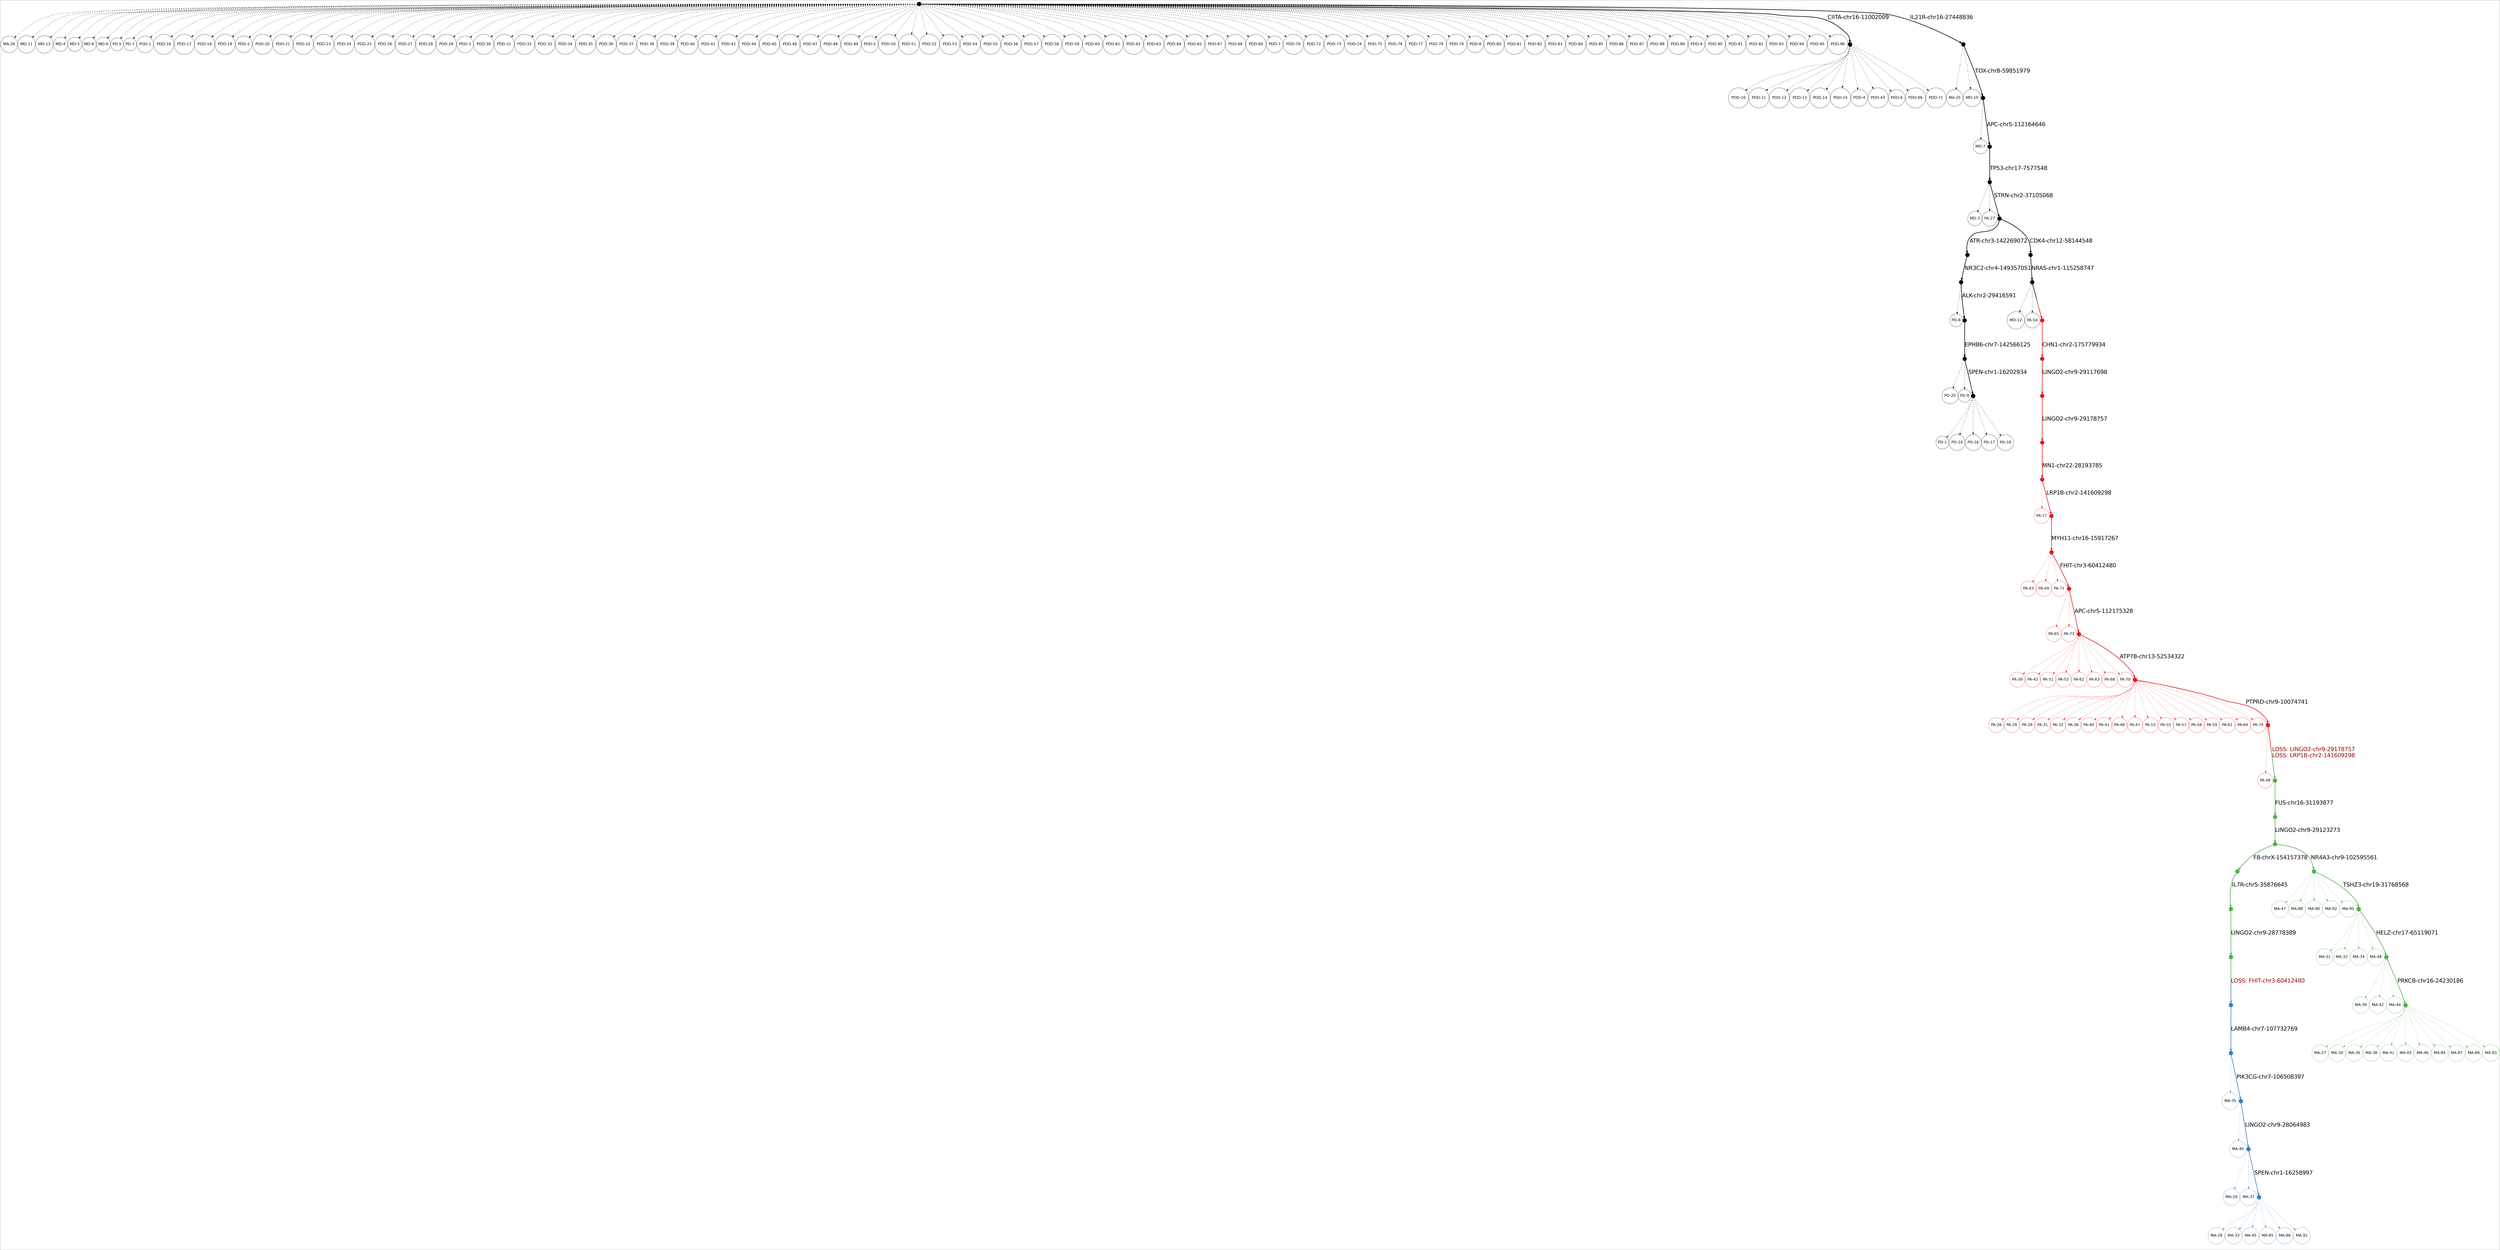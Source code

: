 digraph g{
ratio=0.5
nodesep=0
graph [fontname = "helvetica", colorscheme=set19];
node [fontname = "helvetica", colorscheme=set19];
edge [fontname = "helvetica", colorscheme=set19];
"CELL:MA-25" [label = "MA-25", shape=circle, height = 0.3, width = 0.3, margin=0, color = 0, fontsize = 20]; 
"CELL:MA-26" [label = "MA-26", shape=circle, height = 0.3, width = 0.3, margin=0, color = 0, fontsize = 20]; 
"CELL:MD-10" [label = "MD-10", shape=circle, height = 0.3, width = 0.3, margin=0, color = 0, fontsize = 20]; 
"CELL:MD-11" [label = "MD-11", shape=circle, height = 0.3, width = 0.3, margin=0, color = 0, fontsize = 20]; 
"CELL:MD-12" [label = "MD-12", shape=circle, height = 0.3, width = 0.3, margin=0, color = 0, fontsize = 20]; 
"CELL:MD-13" [label = "MD-13", shape=circle, height = 0.3, width = 0.3, margin=0, color = 0, fontsize = 20]; 
"CELL:MD-3" [label = "MD-3", shape=circle, height = 0.3, width = 0.3, margin=0, color = 0, fontsize = 20]; 
"CELL:MD-4" [label = "MD-4", shape=circle, height = 0.3, width = 0.3, margin=0, color = 0, fontsize = 20]; 
"CELL:MD-5" [label = "MD-5", shape=circle, height = 0.3, width = 0.3, margin=0, color = 0, fontsize = 20]; 
"CELL:MD-7" [label = "MD-7", shape=circle, height = 0.3, width = 0.3, margin=0, color = 0, fontsize = 20]; 
"CELL:MD-8" [label = "MD-8", shape=circle, height = 0.3, width = 0.3, margin=0, color = 0, fontsize = 20]; 
"CELL:MD-9" [label = "MD-9", shape=circle, height = 0.3, width = 0.3, margin=0, color = 0, fontsize = 20]; 
"CELL:PA-27" [label = "PA-27", shape=circle, height = 0.3, width = 0.3, margin=0, color = 0, fontsize = 20]; 
"CELL:PA-54" [label = "PA-54", shape=circle, height = 0.3, width = 0.3, margin=0, color = 0, fontsize = 20]; 
"CELL:PD-1" [label = "PD-1", shape=circle, height = 0.3, width = 0.3, margin=0, color = 0, fontsize = 20]; 
"CELL:PD-14" [label = "PD-14", shape=circle, height = 0.3, width = 0.3, margin=0, color = 0, fontsize = 20]; 
"CELL:PD-16" [label = "PD-16", shape=circle, height = 0.3, width = 0.3, margin=0, color = 0, fontsize = 20]; 
"CELL:PD-17" [label = "PD-17", shape=circle, height = 0.3, width = 0.3, margin=0, color = 0, fontsize = 20]; 
"CELL:PD-18" [label = "PD-18", shape=circle, height = 0.3, width = 0.3, margin=0, color = 0, fontsize = 20]; 
"CELL:PD-20" [label = "PD-20", shape=circle, height = 0.3, width = 0.3, margin=0, color = 0, fontsize = 20]; 
"CELL:PD-5" [label = "PD-5", shape=circle, height = 0.3, width = 0.3, margin=0, color = 0, fontsize = 20]; 
"CELL:PD-7" [label = "PD-7", shape=circle, height = 0.3, width = 0.3, margin=0, color = 0, fontsize = 20]; 
"CELL:PD-8" [label = "PD-8", shape=circle, height = 0.3, width = 0.3, margin=0, color = 0, fontsize = 20]; 
"CELL:PD-9" [label = "PD-9", shape=circle, height = 0.3, width = 0.3, margin=0, color = 0, fontsize = 20]; 
"CELL:PDD-1" [label = "PDD-1", shape=circle, height = 0.3, width = 0.3, margin=0, color = 0, fontsize = 20]; 
"CELL:PDD-10" [label = "PDD-10", shape=circle, height = 0.3, width = 0.3, margin=0, color = 0, fontsize = 20]; 
"CELL:PDD-11" [label = "PDD-11", shape=circle, height = 0.3, width = 0.3, margin=0, color = 0, fontsize = 20]; 
"CELL:PDD-12" [label = "PDD-12", shape=circle, height = 0.3, width = 0.3, margin=0, color = 0, fontsize = 20]; 
"CELL:PDD-13" [label = "PDD-13", shape=circle, height = 0.3, width = 0.3, margin=0, color = 0, fontsize = 20]; 
"CELL:PDD-14" [label = "PDD-14", shape=circle, height = 0.3, width = 0.3, margin=0, color = 0, fontsize = 20]; 
"CELL:PDD-15" [label = "PDD-15", shape=circle, height = 0.3, width = 0.3, margin=0, color = 0, fontsize = 20]; 
"CELL:PDD-16" [label = "PDD-16", shape=circle, height = 0.3, width = 0.3, margin=0, color = 0, fontsize = 20]; 
"CELL:PDD-17" [label = "PDD-17", shape=circle, height = 0.3, width = 0.3, margin=0, color = 0, fontsize = 20]; 
"CELL:PDD-18" [label = "PDD-18", shape=circle, height = 0.3, width = 0.3, margin=0, color = 0, fontsize = 20]; 
"CELL:PDD-19" [label = "PDD-19", shape=circle, height = 0.3, width = 0.3, margin=0, color = 0, fontsize = 20]; 
"CELL:PDD-2" [label = "PDD-2", shape=circle, height = 0.3, width = 0.3, margin=0, color = 0, fontsize = 20]; 
"CELL:PDD-20" [label = "PDD-20", shape=circle, height = 0.3, width = 0.3, margin=0, color = 0, fontsize = 20]; 
"CELL:PDD-21" [label = "PDD-21", shape=circle, height = 0.3, width = 0.3, margin=0, color = 0, fontsize = 20]; 
"CELL:PDD-22" [label = "PDD-22", shape=circle, height = 0.3, width = 0.3, margin=0, color = 0, fontsize = 20]; 
"CELL:PDD-23" [label = "PDD-23", shape=circle, height = 0.3, width = 0.3, margin=0, color = 0, fontsize = 20]; 
"CELL:PDD-24" [label = "PDD-24", shape=circle, height = 0.3, width = 0.3, margin=0, color = 0, fontsize = 20]; 
"CELL:PDD-25" [label = "PDD-25", shape=circle, height = 0.3, width = 0.3, margin=0, color = 0, fontsize = 20]; 
"CELL:PDD-26" [label = "PDD-26", shape=circle, height = 0.3, width = 0.3, margin=0, color = 0, fontsize = 20]; 
"CELL:PDD-27" [label = "PDD-27", shape=circle, height = 0.3, width = 0.3, margin=0, color = 0, fontsize = 20]; 
"CELL:PDD-28" [label = "PDD-28", shape=circle, height = 0.3, width = 0.3, margin=0, color = 0, fontsize = 20]; 
"CELL:PDD-29" [label = "PDD-29", shape=circle, height = 0.3, width = 0.3, margin=0, color = 0, fontsize = 20]; 
"CELL:PDD-3" [label = "PDD-3", shape=circle, height = 0.3, width = 0.3, margin=0, color = 0, fontsize = 20]; 
"CELL:PDD-30" [label = "PDD-30", shape=circle, height = 0.3, width = 0.3, margin=0, color = 0, fontsize = 20]; 
"CELL:PDD-31" [label = "PDD-31", shape=circle, height = 0.3, width = 0.3, margin=0, color = 0, fontsize = 20]; 
"CELL:PDD-32" [label = "PDD-32", shape=circle, height = 0.3, width = 0.3, margin=0, color = 0, fontsize = 20]; 
"CELL:PDD-33" [label = "PDD-33", shape=circle, height = 0.3, width = 0.3, margin=0, color = 0, fontsize = 20]; 
"CELL:PDD-34" [label = "PDD-34", shape=circle, height = 0.3, width = 0.3, margin=0, color = 0, fontsize = 20]; 
"CELL:PDD-35" [label = "PDD-35", shape=circle, height = 0.3, width = 0.3, margin=0, color = 0, fontsize = 20]; 
"CELL:PDD-36" [label = "PDD-36", shape=circle, height = 0.3, width = 0.3, margin=0, color = 0, fontsize = 20]; 
"CELL:PDD-37" [label = "PDD-37", shape=circle, height = 0.3, width = 0.3, margin=0, color = 0, fontsize = 20]; 
"CELL:PDD-38" [label = "PDD-38", shape=circle, height = 0.3, width = 0.3, margin=0, color = 0, fontsize = 20]; 
"CELL:PDD-39" [label = "PDD-39", shape=circle, height = 0.3, width = 0.3, margin=0, color = 0, fontsize = 20]; 
"CELL:PDD-4" [label = "PDD-4", shape=circle, height = 0.3, width = 0.3, margin=0, color = 0, fontsize = 20]; 
"CELL:PDD-40" [label = "PDD-40", shape=circle, height = 0.3, width = 0.3, margin=0, color = 0, fontsize = 20]; 
"CELL:PDD-41" [label = "PDD-41", shape=circle, height = 0.3, width = 0.3, margin=0, color = 0, fontsize = 20]; 
"CELL:PDD-42" [label = "PDD-42", shape=circle, height = 0.3, width = 0.3, margin=0, color = 0, fontsize = 20]; 
"CELL:PDD-43" [label = "PDD-43", shape=circle, height = 0.3, width = 0.3, margin=0, color = 0, fontsize = 20]; 
"CELL:PDD-44" [label = "PDD-44", shape=circle, height = 0.3, width = 0.3, margin=0, color = 0, fontsize = 20]; 
"CELL:PDD-45" [label = "PDD-45", shape=circle, height = 0.3, width = 0.3, margin=0, color = 0, fontsize = 20]; 
"CELL:PDD-46" [label = "PDD-46", shape=circle, height = 0.3, width = 0.3, margin=0, color = 0, fontsize = 20]; 
"CELL:PDD-47" [label = "PDD-47", shape=circle, height = 0.3, width = 0.3, margin=0, color = 0, fontsize = 20]; 
"CELL:PDD-48" [label = "PDD-48", shape=circle, height = 0.3, width = 0.3, margin=0, color = 0, fontsize = 20]; 
"CELL:PDD-49" [label = "PDD-49", shape=circle, height = 0.3, width = 0.3, margin=0, color = 0, fontsize = 20]; 
"CELL:PDD-5" [label = "PDD-5", shape=circle, height = 0.3, width = 0.3, margin=0, color = 0, fontsize = 20]; 
"CELL:PDD-50" [label = "PDD-50", shape=circle, height = 0.3, width = 0.3, margin=0, color = 0, fontsize = 20]; 
"CELL:PDD-51" [label = "PDD-51", shape=circle, height = 0.3, width = 0.3, margin=0, color = 0, fontsize = 20]; 
"CELL:PDD-52" [label = "PDD-52", shape=circle, height = 0.3, width = 0.3, margin=0, color = 0, fontsize = 20]; 
"CELL:PDD-53" [label = "PDD-53", shape=circle, height = 0.3, width = 0.3, margin=0, color = 0, fontsize = 20]; 
"CELL:PDD-54" [label = "PDD-54", shape=circle, height = 0.3, width = 0.3, margin=0, color = 0, fontsize = 20]; 
"CELL:PDD-55" [label = "PDD-55", shape=circle, height = 0.3, width = 0.3, margin=0, color = 0, fontsize = 20]; 
"CELL:PDD-56" [label = "PDD-56", shape=circle, height = 0.3, width = 0.3, margin=0, color = 0, fontsize = 20]; 
"CELL:PDD-57" [label = "PDD-57", shape=circle, height = 0.3, width = 0.3, margin=0, color = 0, fontsize = 20]; 
"CELL:PDD-58" [label = "PDD-58", shape=circle, height = 0.3, width = 0.3, margin=0, color = 0, fontsize = 20]; 
"CELL:PDD-59" [label = "PDD-59", shape=circle, height = 0.3, width = 0.3, margin=0, color = 0, fontsize = 20]; 
"CELL:PDD-6" [label = "PDD-6", shape=circle, height = 0.3, width = 0.3, margin=0, color = 0, fontsize = 20]; 
"CELL:PDD-60" [label = "PDD-60", shape=circle, height = 0.3, width = 0.3, margin=0, color = 0, fontsize = 20]; 
"CELL:PDD-61" [label = "PDD-61", shape=circle, height = 0.3, width = 0.3, margin=0, color = 0, fontsize = 20]; 
"CELL:PDD-62" [label = "PDD-62", shape=circle, height = 0.3, width = 0.3, margin=0, color = 0, fontsize = 20]; 
"CELL:PDD-63" [label = "PDD-63", shape=circle, height = 0.3, width = 0.3, margin=0, color = 0, fontsize = 20]; 
"CELL:PDD-64" [label = "PDD-64", shape=circle, height = 0.3, width = 0.3, margin=0, color = 0, fontsize = 20]; 
"CELL:PDD-65" [label = "PDD-65", shape=circle, height = 0.3, width = 0.3, margin=0, color = 0, fontsize = 20]; 
"CELL:PDD-66" [label = "PDD-66", shape=circle, height = 0.3, width = 0.3, margin=0, color = 0, fontsize = 20]; 
"CELL:PDD-67" [label = "PDD-67", shape=circle, height = 0.3, width = 0.3, margin=0, color = 0, fontsize = 20]; 
"CELL:PDD-68" [label = "PDD-68", shape=circle, height = 0.3, width = 0.3, margin=0, color = 0, fontsize = 20]; 
"CELL:PDD-69" [label = "PDD-69", shape=circle, height = 0.3, width = 0.3, margin=0, color = 0, fontsize = 20]; 
"CELL:PDD-7" [label = "PDD-7", shape=circle, height = 0.3, width = 0.3, margin=0, color = 0, fontsize = 20]; 
"CELL:PDD-70" [label = "PDD-70", shape=circle, height = 0.3, width = 0.3, margin=0, color = 0, fontsize = 20]; 
"CELL:PDD-71" [label = "PDD-71", shape=circle, height = 0.3, width = 0.3, margin=0, color = 0, fontsize = 20]; 
"CELL:PDD-72" [label = "PDD-72", shape=circle, height = 0.3, width = 0.3, margin=0, color = 0, fontsize = 20]; 
"CELL:PDD-73" [label = "PDD-73", shape=circle, height = 0.3, width = 0.3, margin=0, color = 0, fontsize = 20]; 
"CELL:PDD-74" [label = "PDD-74", shape=circle, height = 0.3, width = 0.3, margin=0, color = 0, fontsize = 20]; 
"CELL:PDD-75" [label = "PDD-75", shape=circle, height = 0.3, width = 0.3, margin=0, color = 0, fontsize = 20]; 
"CELL:PDD-76" [label = "PDD-76", shape=circle, height = 0.3, width = 0.3, margin=0, color = 0, fontsize = 20]; 
"CELL:PDD-77" [label = "PDD-77", shape=circle, height = 0.3, width = 0.3, margin=0, color = 0, fontsize = 20]; 
"CELL:PDD-78" [label = "PDD-78", shape=circle, height = 0.3, width = 0.3, margin=0, color = 0, fontsize = 20]; 
"CELL:PDD-79" [label = "PDD-79", shape=circle, height = 0.3, width = 0.3, margin=0, color = 0, fontsize = 20]; 
"CELL:PDD-8" [label = "PDD-8", shape=circle, height = 0.3, width = 0.3, margin=0, color = 0, fontsize = 20]; 
"CELL:PDD-80" [label = "PDD-80", shape=circle, height = 0.3, width = 0.3, margin=0, color = 0, fontsize = 20]; 
"CELL:PDD-81" [label = "PDD-81", shape=circle, height = 0.3, width = 0.3, margin=0, color = 0, fontsize = 20]; 
"CELL:PDD-82" [label = "PDD-82", shape=circle, height = 0.3, width = 0.3, margin=0, color = 0, fontsize = 20]; 
"CELL:PDD-83" [label = "PDD-83", shape=circle, height = 0.3, width = 0.3, margin=0, color = 0, fontsize = 20]; 
"CELL:PDD-84" [label = "PDD-84", shape=circle, height = 0.3, width = 0.3, margin=0, color = 0, fontsize = 20]; 
"CELL:PDD-85" [label = "PDD-85", shape=circle, height = 0.3, width = 0.3, margin=0, color = 0, fontsize = 20]; 
"CELL:PDD-86" [label = "PDD-86", shape=circle, height = 0.3, width = 0.3, margin=0, color = 0, fontsize = 20]; 
"CELL:PDD-87" [label = "PDD-87", shape=circle, height = 0.3, width = 0.3, margin=0, color = 0, fontsize = 20]; 
"CELL:PDD-88" [label = "PDD-88", shape=circle, height = 0.3, width = 0.3, margin=0, color = 0, fontsize = 20]; 
"CELL:PDD-89" [label = "PDD-89", shape=circle, height = 0.3, width = 0.3, margin=0, color = 0, fontsize = 20]; 
"CELL:PDD-9" [label = "PDD-9", shape=circle, height = 0.3, width = 0.3, margin=0, color = 0, fontsize = 20]; 
"CELL:PDD-90" [label = "PDD-90", shape=circle, height = 0.3, width = 0.3, margin=0, color = 0, fontsize = 20]; 
"CELL:PDD-91" [label = "PDD-91", shape=circle, height = 0.3, width = 0.3, margin=0, color = 0, fontsize = 20]; 
"CELL:PDD-92" [label = "PDD-92", shape=circle, height = 0.3, width = 0.3, margin=0, color = 0, fontsize = 20]; 
"CELL:PDD-93" [label = "PDD-93", shape=circle, height = 0.3, width = 0.3, margin=0, color = 0, fontsize = 20]; 
"CELL:PDD-94" [label = "PDD-94", shape=circle, height = 0.3, width = 0.3, margin=0, color = 0, fontsize = 20]; 
"CELL:PDD-95" [label = "PDD-95", shape=circle, height = 0.3, width = 0.3, margin=0, color = 0, fontsize = 20]; 
"CELL:PDD-96" [label = "PDD-96", shape=circle, height = 0.3, width = 0.3, margin=0, color = 0, fontsize = 20]; 
"CELL:MA-27" [label = "MA-27", shape=circle, height = 0.3, width = 0.3, margin=0, color = 3, fontsize = 20]; 
"CELL:MA-30" [label = "MA-30", shape=circle, height = 0.3, width = 0.3, margin=0, color = 3, fontsize = 20]; 
"CELL:MA-31" [label = "MA-31", shape=circle, height = 0.3, width = 0.3, margin=0, color = 3, fontsize = 20]; 
"CELL:MA-32" [label = "MA-32", shape=circle, height = 0.3, width = 0.3, margin=0, color = 3, fontsize = 20]; 
"CELL:MA-34" [label = "MA-34", shape=circle, height = 0.3, width = 0.3, margin=0, color = 3, fontsize = 20]; 
"CELL:MA-36" [label = "MA-36", shape=circle, height = 0.3, width = 0.3, margin=0, color = 3, fontsize = 20]; 
"CELL:MA-38" [label = "MA-38", shape=circle, height = 0.3, width = 0.3, margin=0, color = 3, fontsize = 20]; 
"CELL:MA-39" [label = "MA-39", shape=circle, height = 0.3, width = 0.3, margin=0, color = 3, fontsize = 20]; 
"CELL:MA-41" [label = "MA-41", shape=circle, height = 0.3, width = 0.3, margin=0, color = 3, fontsize = 20]; 
"CELL:MA-42" [label = "MA-42", shape=circle, height = 0.3, width = 0.3, margin=0, color = 3, fontsize = 20]; 
"CELL:MA-43" [label = "MA-43", shape=circle, height = 0.3, width = 0.3, margin=0, color = 3, fontsize = 20]; 
"CELL:MA-44" [label = "MA-44", shape=circle, height = 0.3, width = 0.3, margin=0, color = 3, fontsize = 20]; 
"CELL:MA-46" [label = "MA-46", shape=circle, height = 0.3, width = 0.3, margin=0, color = 3, fontsize = 20]; 
"CELL:MA-47" [label = "MA-47", shape=circle, height = 0.3, width = 0.3, margin=0, color = 3, fontsize = 20]; 
"CELL:MA-48" [label = "MA-48", shape=circle, height = 0.3, width = 0.3, margin=0, color = 3, fontsize = 20]; 
"CELL:MA-84" [label = "MA-84", shape=circle, height = 0.3, width = 0.3, margin=0, color = 3, fontsize = 20]; 
"CELL:MA-87" [label = "MA-87", shape=circle, height = 0.3, width = 0.3, margin=0, color = 3, fontsize = 20]; 
"CELL:MA-88" [label = "MA-88", shape=circle, height = 0.3, width = 0.3, margin=0, color = 3, fontsize = 20]; 
"CELL:MA-89" [label = "MA-89", shape=circle, height = 0.3, width = 0.3, margin=0, color = 3, fontsize = 20]; 
"CELL:MA-90" [label = "MA-90", shape=circle, height = 0.3, width = 0.3, margin=0, color = 3, fontsize = 20]; 
"CELL:MA-92" [label = "MA-92", shape=circle, height = 0.3, width = 0.3, margin=0, color = 3, fontsize = 20]; 
"CELL:MA-93" [label = "MA-93", shape=circle, height = 0.3, width = 0.3, margin=0, color = 3, fontsize = 20]; 
"CELL:MA-95" [label = "MA-95", shape=circle, height = 0.3, width = 0.3, margin=0, color = 3, fontsize = 20]; 
"CELL:MA-28" [label = "MA-28", shape=circle, height = 0.3, width = 0.3, margin=0, color = 2, fontsize = 20]; 
"CELL:MA-29" [label = "MA-29", shape=circle, height = 0.3, width = 0.3, margin=0, color = 2, fontsize = 20]; 
"CELL:MA-33" [label = "MA-33", shape=circle, height = 0.3, width = 0.3, margin=0, color = 2, fontsize = 20]; 
"CELL:MA-35" [label = "MA-35", shape=circle, height = 0.3, width = 0.3, margin=0, color = 2, fontsize = 20]; 
"CELL:MA-37" [label = "MA-37", shape=circle, height = 0.3, width = 0.3, margin=0, color = 2, fontsize = 20]; 
"CELL:MA-40" [label = "MA-40", shape=circle, height = 0.3, width = 0.3, margin=0, color = 2, fontsize = 20]; 
"CELL:MA-45" [label = "MA-45", shape=circle, height = 0.3, width = 0.3, margin=0, color = 2, fontsize = 20]; 
"CELL:MA-85" [label = "MA-85", shape=circle, height = 0.3, width = 0.3, margin=0, color = 2, fontsize = 20]; 
"CELL:MA-86" [label = "MA-86", shape=circle, height = 0.3, width = 0.3, margin=0, color = 2, fontsize = 20]; 
"CELL:MA-91" [label = "MA-91", shape=circle, height = 0.3, width = 0.3, margin=0, color = 2, fontsize = 20]; 
"CELL:PA-26" [label = "PA-26", shape=circle, height = 0.3, width = 0.3, margin=0, color = 1, fontsize = 20]; 
"CELL:PA-28" [label = "PA-28", shape=circle, height = 0.3, width = 0.3, margin=0, color = 1, fontsize = 20]; 
"CELL:PA-29" [label = "PA-29", shape=circle, height = 0.3, width = 0.3, margin=0, color = 1, fontsize = 20]; 
"CELL:PA-31" [label = "PA-31", shape=circle, height = 0.3, width = 0.3, margin=0, color = 1, fontsize = 20]; 
"CELL:PA-32" [label = "PA-32", shape=circle, height = 0.3, width = 0.3, margin=0, color = 1, fontsize = 20]; 
"CELL:PA-38" [label = "PA-38", shape=circle, height = 0.3, width = 0.3, margin=0, color = 1, fontsize = 20]; 
"CELL:PA-39" [label = "PA-39", shape=circle, height = 0.3, width = 0.3, margin=0, color = 1, fontsize = 20]; 
"CELL:PA-40" [label = "PA-40", shape=circle, height = 0.3, width = 0.3, margin=0, color = 1, fontsize = 20]; 
"CELL:PA-41" [label = "PA-41", shape=circle, height = 0.3, width = 0.3, margin=0, color = 1, fontsize = 20]; 
"CELL:PA-42" [label = "PA-42", shape=circle, height = 0.3, width = 0.3, margin=0, color = 1, fontsize = 20]; 
"CELL:PA-43" [label = "PA-43", shape=circle, height = 0.3, width = 0.3, margin=0, color = 1, fontsize = 20]; 
"CELL:PA-46" [label = "PA-46", shape=circle, height = 0.3, width = 0.3, margin=0, color = 1, fontsize = 20]; 
"CELL:PA-47" [label = "PA-47", shape=circle, height = 0.3, width = 0.3, margin=0, color = 1, fontsize = 20]; 
"CELL:PA-48" [label = "PA-48", shape=circle, height = 0.3, width = 0.3, margin=0, color = 1, fontsize = 20]; 
"CELL:PA-49" [label = "PA-49", shape=circle, height = 0.3, width = 0.3, margin=0, color = 1, fontsize = 20]; 
"CELL:PA-51" [label = "PA-51", shape=circle, height = 0.3, width = 0.3, margin=0, color = 1, fontsize = 20]; 
"CELL:PA-52" [label = "PA-52", shape=circle, height = 0.3, width = 0.3, margin=0, color = 1, fontsize = 20]; 
"CELL:PA-53" [label = "PA-53", shape=circle, height = 0.3, width = 0.3, margin=0, color = 1, fontsize = 20]; 
"CELL:PA-55" [label = "PA-55", shape=circle, height = 0.3, width = 0.3, margin=0, color = 1, fontsize = 20]; 
"CELL:PA-57" [label = "PA-57", shape=circle, height = 0.3, width = 0.3, margin=0, color = 1, fontsize = 20]; 
"CELL:PA-58" [label = "PA-58", shape=circle, height = 0.3, width = 0.3, margin=0, color = 1, fontsize = 20]; 
"CELL:PA-59" [label = "PA-59", shape=circle, height = 0.3, width = 0.3, margin=0, color = 1, fontsize = 20]; 
"CELL:PA-61" [label = "PA-61", shape=circle, height = 0.3, width = 0.3, margin=0, color = 1, fontsize = 20]; 
"CELL:PA-62" [label = "PA-62", shape=circle, height = 0.3, width = 0.3, margin=0, color = 1, fontsize = 20]; 
"CELL:PA-63" [label = "PA-63", shape=circle, height = 0.3, width = 0.3, margin=0, color = 1, fontsize = 20]; 
"CELL:PA-64" [label = "PA-64", shape=circle, height = 0.3, width = 0.3, margin=0, color = 1, fontsize = 20]; 
"CELL:PA-65" [label = "PA-65", shape=circle, height = 0.3, width = 0.3, margin=0, color = 1, fontsize = 20]; 
"CELL:PA-68" [label = "PA-68", shape=circle, height = 0.3, width = 0.3, margin=0, color = 1, fontsize = 20]; 
"CELL:PA-70" [label = "PA-70", shape=circle, height = 0.3, width = 0.3, margin=0, color = 1, fontsize = 20]; 
"CELL:PA-71" [label = "PA-71", shape=circle, height = 0.3, width = 0.3, margin=0, color = 1, fontsize = 20]; 
"CELL:PA-73" [label = "PA-73", shape=circle, height = 0.3, width = 0.3, margin=0, color = 1, fontsize = 20]; 
"CELL:PA-74" [label = "PA-74", shape=circle, height = 0.3, width = 0.3, margin=0, color = 1, fontsize = 20]; 
"CELL:PA-77" [label = "PA-77", shape=circle, height = 0.3, width = 0.3, margin=0, color = 1, fontsize = 20]; 
"MUT:ALK-chr2-29416591" [label = "", color = 0, height = 0.3, width = 0.3, shape=point]; 
"MUT:APC-chr5-112164646" [label = "", color = 0, height = 0.3, width = 0.3, shape=point]; 
"MUT:APC-chr5-112175328" [label = "", color = 1, height = 0.3, width = 0.3, shape=point]; 
"MUT:ATP7B-chr13-52534322" [label = "", color = 1, height = 0.3, width = 0.3, shape=point]; 
"MUT:ATR-chr3-142269072" [label = "", color = 0, height = 0.3, width = 0.3, shape=point]; 
"MUT:CDK4-chr12-58144548" [label = "", color = 0, height = 0.3, width = 0.3, shape=point]; 
"MUT:CHN1-chr2-175779934" [label = "", color = 1, height = 0.3, width = 0.3, shape=point]; 
"MUT:CIITA-chr16-11002009" [label = "", color = 0, height = 0.3, width = 0.3, shape=point]; 
"MUT:EPHB6-chr7-142566125" [label = "", color = 0, height = 0.3, width = 0.3, shape=point]; 
"MUT:F8-chrX-154157378" [label = "", color = 3, height = 0.3, width = 0.3, shape=point]; 
"MUT:FHIT-chr3-60412480" [label = "", color = 1, height = 0.3, width = 0.3, shape=point]; 
"MUT:FUS-chr16-31193877" [label = "", color = 3, height = 0.3, width = 0.3, shape=point]; 
"MUT:HELZ-chr17-65119071" [label = "", color = 3, height = 0.3, width = 0.3, shape=point]; 
"MUT:IL21R-chr16-27448836" [label = "", color = 0, height = 0.3, width = 0.3, shape=point]; 
"MUT:IL7R-chr5-35876645" [label = "", color = 3, height = 0.3, width = 0.3, shape=point]; 
"MUT:LAMB4-chr7-107732769" [label = "", color = 2, height = 0.3, width = 0.3, shape=point]; 
"MUT:LINGO2-chr9-28064983" [label = "", color = 2, height = 0.3, width = 0.3, shape=point]; 
"MUT:LINGO2-chr9-28778389" [label = "", color = 3, height = 0.3, width = 0.3, shape=point]; 
"MUT:LINGO2-chr9-29117698" [label = "", color = 1, height = 0.3, width = 0.3, shape=point]; 
"MUT:LINGO2-chr9-29123273" [label = "", color = 3, height = 0.3, width = 0.3, shape=point]; 
"MUT:LINGO2-chr9-29178757" [label = "", color = 1, height = 0.3, width = 0.3, shape=point]; 
"MUT:LRP1B-chr2-141609298" [label = "", color = 1, height = 0.3, width = 0.3, shape=point]; 
"MUT:MN1-chr22-28193785" [label = "", color = 1, height = 0.3, width = 0.3, shape=point]; 
"MUT:MYH11-chr16-15917267" [label = "", color = 1, height = 0.3, width = 0.3, shape=point]; 
"MUT:NR3C2-chr4-149357051" [label = "", color = 0, height = 0.3, width = 0.3, shape=point]; 
"MUT:NR4A3-chr9-102595561" [label = "", color = 3, height = 0.3, width = 0.3, shape=point]; 
"MUT:NRAS-chr1-115258747" [label = "", color = 0, height = 0.3, width = 0.3, shape=point]; 
"MUT:PIK3CG-chr7-106508397" [label = "", color = 2, height = 0.3, width = 0.3, shape=point]; 
"MUT:PRKCB-chr16-24230186" [label = "", color = 3, height = 0.3, width = 0.3, shape=point]; 
"MUT:PTPRD-chr9-10074741" [label = "", color = 1, height = 0.3, width = 0.3, shape=point]; 
"MUT:SPEN-chr1-16202934" [label = "", color = 0, height = 0.3, width = 0.3, shape=point]; 
"MUT:SPEN-chr1-16258997" [label = "", color = 2, height = 0.3, width = 0.3, shape=point]; 
"MUT:STRN-chr2-37105068" [label = "", color = 0, height = 0.3, width = 0.3, shape=point]; 
"MUT:TOX-chr8-59851979" [label = "", color = 0, height = 0.3, width = 0.3, shape=point]; 
"MUT:TP53-chr17-7577548" [label = "", color = 0, height = 0.3, width = 0.3, shape=point]; 
"MUT:TSHZ3-chr19-31768568" [label = "", color = 3, height = 0.3, width = 0.3, shape=point]; 
"ROOT:0" [label = "", color = 0, height = 0.3, width = 0.3, shape=point]; 
"ROOT:3" [label = "", color = 3, height = 0.3, width = 0.3, shape=point]; 
"ROOT:2" [label = "", color = 2, height = 0.3, width = 0.3, shape=point]; 
"ROOT:1" [label = "", color = 1, height = 0.3, width = 0.3, shape=point]; 
"ROOT:0" -> "MUT:IL21R-chr16-27448836" [penwidth=3, label = "IL21R-chr16-27448836", fontsize = 30, color="0;0.5:0"];
"ROOT:0" -> "CELL:MA-26" [penwidth=1, style=dashed, color = "0;0.5:0"];
"ROOT:0" -> "CELL:MD-11" [penwidth=1, style=dashed, color = "0;0.5:0"];
"ROOT:0" -> "CELL:MD-13" [penwidth=1, style=dashed, color = "0;0.5:0"];
"ROOT:0" -> "CELL:MD-4" [penwidth=1, style=dashed, color = "0;0.5:0"];
"ROOT:0" -> "CELL:MD-5" [penwidth=1, style=dashed, color = "0;0.5:0"];
"ROOT:0" -> "CELL:MD-8" [penwidth=1, style=dashed, color = "0;0.5:0"];
"ROOT:0" -> "CELL:MD-9" [penwidth=1, style=dashed, color = "0;0.5:0"];
"ROOT:0" -> "CELL:PD-5" [penwidth=1, style=dashed, color = "0;0.5:0"];
"ROOT:0" -> "CELL:PD-7" [penwidth=1, style=dashed, color = "0;0.5:0"];
"ROOT:0" -> "CELL:PDD-1" [penwidth=1, style=dashed, color = "0;0.5:0"];
"ROOT:0" -> "MUT:CIITA-chr16-11002009" [penwidth=3, label = "CIITA-chr16-11002009", fontsize = 30, color="0;0.5:0"];
"ROOT:0" -> "CELL:PDD-16" [penwidth=1, style=dashed, color = "0;0.5:0"];
"ROOT:0" -> "CELL:PDD-17" [penwidth=1, style=dashed, color = "0;0.5:0"];
"ROOT:0" -> "CELL:PDD-18" [penwidth=1, style=dashed, color = "0;0.5:0"];
"ROOT:0" -> "CELL:PDD-19" [penwidth=1, style=dashed, color = "0;0.5:0"];
"ROOT:0" -> "CELL:PDD-2" [penwidth=1, style=dashed, color = "0;0.5:0"];
"ROOT:0" -> "CELL:PDD-20" [penwidth=1, style=dashed, color = "0;0.5:0"];
"ROOT:0" -> "CELL:PDD-21" [penwidth=1, style=dashed, color = "0;0.5:0"];
"ROOT:0" -> "CELL:PDD-22" [penwidth=1, style=dashed, color = "0;0.5:0"];
"ROOT:0" -> "CELL:PDD-23" [penwidth=1, style=dashed, color = "0;0.5:0"];
"ROOT:0" -> "CELL:PDD-24" [penwidth=1, style=dashed, color = "0;0.5:0"];
"ROOT:0" -> "CELL:PDD-25" [penwidth=1, style=dashed, color = "0;0.5:0"];
"ROOT:0" -> "CELL:PDD-26" [penwidth=1, style=dashed, color = "0;0.5:0"];
"ROOT:0" -> "CELL:PDD-27" [penwidth=1, style=dashed, color = "0;0.5:0"];
"ROOT:0" -> "CELL:PDD-28" [penwidth=1, style=dashed, color = "0;0.5:0"];
"ROOT:0" -> "CELL:PDD-29" [penwidth=1, style=dashed, color = "0;0.5:0"];
"ROOT:0" -> "CELL:PDD-3" [penwidth=1, style=dashed, color = "0;0.5:0"];
"ROOT:0" -> "CELL:PDD-30" [penwidth=1, style=dashed, color = "0;0.5:0"];
"ROOT:0" -> "CELL:PDD-31" [penwidth=1, style=dashed, color = "0;0.5:0"];
"ROOT:0" -> "CELL:PDD-32" [penwidth=1, style=dashed, color = "0;0.5:0"];
"ROOT:0" -> "CELL:PDD-33" [penwidth=1, style=dashed, color = "0;0.5:0"];
"ROOT:0" -> "CELL:PDD-34" [penwidth=1, style=dashed, color = "0;0.5:0"];
"ROOT:0" -> "CELL:PDD-35" [penwidth=1, style=dashed, color = "0;0.5:0"];
"ROOT:0" -> "CELL:PDD-36" [penwidth=1, style=dashed, color = "0;0.5:0"];
"ROOT:0" -> "CELL:PDD-37" [penwidth=1, style=dashed, color = "0;0.5:0"];
"ROOT:0" -> "CELL:PDD-38" [penwidth=1, style=dashed, color = "0;0.5:0"];
"ROOT:0" -> "CELL:PDD-39" [penwidth=1, style=dashed, color = "0;0.5:0"];
"ROOT:0" -> "CELL:PDD-40" [penwidth=1, style=dashed, color = "0;0.5:0"];
"ROOT:0" -> "CELL:PDD-41" [penwidth=1, style=dashed, color = "0;0.5:0"];
"ROOT:0" -> "CELL:PDD-42" [penwidth=1, style=dashed, color = "0;0.5:0"];
"ROOT:0" -> "CELL:PDD-44" [penwidth=1, style=dashed, color = "0;0.5:0"];
"ROOT:0" -> "CELL:PDD-45" [penwidth=1, style=dashed, color = "0;0.5:0"];
"ROOT:0" -> "CELL:PDD-46" [penwidth=1, style=dashed, color = "0;0.5:0"];
"ROOT:0" -> "CELL:PDD-47" [penwidth=1, style=dashed, color = "0;0.5:0"];
"ROOT:0" -> "CELL:PDD-48" [penwidth=1, style=dashed, color = "0;0.5:0"];
"ROOT:0" -> "CELL:PDD-49" [penwidth=1, style=dashed, color = "0;0.5:0"];
"ROOT:0" -> "CELL:PDD-5" [penwidth=1, style=dashed, color = "0;0.5:0"];
"ROOT:0" -> "CELL:PDD-50" [penwidth=1, style=dashed, color = "0;0.5:0"];
"ROOT:0" -> "CELL:PDD-51" [penwidth=1, style=dashed, color = "0;0.5:0"];
"ROOT:0" -> "CELL:PDD-52" [penwidth=1, style=dashed, color = "0;0.5:0"];
"ROOT:0" -> "CELL:PDD-53" [penwidth=1, style=dashed, color = "0;0.5:0"];
"ROOT:0" -> "CELL:PDD-54" [penwidth=1, style=dashed, color = "0;0.5:0"];
"ROOT:0" -> "CELL:PDD-55" [penwidth=1, style=dashed, color = "0;0.5:0"];
"ROOT:0" -> "CELL:PDD-56" [penwidth=1, style=dashed, color = "0;0.5:0"];
"ROOT:0" -> "CELL:PDD-57" [penwidth=1, style=dashed, color = "0;0.5:0"];
"ROOT:0" -> "CELL:PDD-58" [penwidth=1, style=dashed, color = "0;0.5:0"];
"ROOT:0" -> "CELL:PDD-59" [penwidth=1, style=dashed, color = "0;0.5:0"];
"ROOT:0" -> "CELL:PDD-60" [penwidth=1, style=dashed, color = "0;0.5:0"];
"ROOT:0" -> "CELL:PDD-61" [penwidth=1, style=dashed, color = "0;0.5:0"];
"ROOT:0" -> "CELL:PDD-62" [penwidth=1, style=dashed, color = "0;0.5:0"];
"ROOT:0" -> "CELL:PDD-63" [penwidth=1, style=dashed, color = "0;0.5:0"];
"ROOT:0" -> "CELL:PDD-64" [penwidth=1, style=dashed, color = "0;0.5:0"];
"ROOT:0" -> "CELL:PDD-65" [penwidth=1, style=dashed, color = "0;0.5:0"];
"ROOT:0" -> "CELL:PDD-67" [penwidth=1, style=dashed, color = "0;0.5:0"];
"ROOT:0" -> "CELL:PDD-68" [penwidth=1, style=dashed, color = "0;0.5:0"];
"ROOT:0" -> "CELL:PDD-69" [penwidth=1, style=dashed, color = "0;0.5:0"];
"ROOT:0" -> "CELL:PDD-7" [penwidth=1, style=dashed, color = "0;0.5:0"];
"ROOT:0" -> "CELL:PDD-70" [penwidth=1, style=dashed, color = "0;0.5:0"];
"ROOT:0" -> "CELL:PDD-72" [penwidth=1, style=dashed, color = "0;0.5:0"];
"ROOT:0" -> "CELL:PDD-73" [penwidth=1, style=dashed, color = "0;0.5:0"];
"ROOT:0" -> "CELL:PDD-74" [penwidth=1, style=dashed, color = "0;0.5:0"];
"ROOT:0" -> "CELL:PDD-75" [penwidth=1, style=dashed, color = "0;0.5:0"];
"ROOT:0" -> "CELL:PDD-76" [penwidth=1, style=dashed, color = "0;0.5:0"];
"ROOT:0" -> "CELL:PDD-77" [penwidth=1, style=dashed, color = "0;0.5:0"];
"ROOT:0" -> "CELL:PDD-78" [penwidth=1, style=dashed, color = "0;0.5:0"];
"ROOT:0" -> "CELL:PDD-79" [penwidth=1, style=dashed, color = "0;0.5:0"];
"ROOT:0" -> "CELL:PDD-8" [penwidth=1, style=dashed, color = "0;0.5:0"];
"ROOT:0" -> "CELL:PDD-80" [penwidth=1, style=dashed, color = "0;0.5:0"];
"ROOT:0" -> "CELL:PDD-81" [penwidth=1, style=dashed, color = "0;0.5:0"];
"ROOT:0" -> "CELL:PDD-82" [penwidth=1, style=dashed, color = "0;0.5:0"];
"ROOT:0" -> "CELL:PDD-83" [penwidth=1, style=dashed, color = "0;0.5:0"];
"ROOT:0" -> "CELL:PDD-84" [penwidth=1, style=dashed, color = "0;0.5:0"];
"ROOT:0" -> "CELL:PDD-85" [penwidth=1, style=dashed, color = "0;0.5:0"];
"ROOT:0" -> "CELL:PDD-86" [penwidth=1, style=dashed, color = "0;0.5:0"];
"ROOT:0" -> "CELL:PDD-87" [penwidth=1, style=dashed, color = "0;0.5:0"];
"ROOT:0" -> "CELL:PDD-88" [penwidth=1, style=dashed, color = "0;0.5:0"];
"ROOT:0" -> "CELL:PDD-89" [penwidth=1, style=dashed, color = "0;0.5:0"];
"ROOT:0" -> "CELL:PDD-9" [penwidth=1, style=dashed, color = "0;0.5:0"];
"ROOT:0" -> "CELL:PDD-90" [penwidth=1, style=dashed, color = "0;0.5:0"];
"ROOT:0" -> "CELL:PDD-91" [penwidth=1, style=dashed, color = "0;0.5:0"];
"ROOT:0" -> "CELL:PDD-92" [penwidth=1, style=dashed, color = "0;0.5:0"];
"ROOT:0" -> "CELL:PDD-93" [penwidth=1, style=dashed, color = "0;0.5:0"];
"ROOT:0" -> "CELL:PDD-94" [penwidth=1, style=dashed, color = "0;0.5:0"];
"ROOT:0" -> "CELL:PDD-95" [penwidth=1, style=dashed, color = "0;0.5:0"];
"ROOT:0" -> "CELL:PDD-96" [penwidth=1, style=dashed, color = "0;0.5:0"];
"MUT:IL21R-chr16-27448836" -> "CELL:MA-25" [penwidth=1, style=dashed, color = "0;0.5:0"];
"MUT:IL21R-chr16-27448836" -> "CELL:MD-10" [penwidth=1, style=dashed, color = "0;0.5:0"];
"MUT:IL21R-chr16-27448836" -> "MUT:TOX-chr8-59851979" [penwidth=3, label = "TOX-chr8-59851979", fontsize = 30, color="0;0.5:0"];
"MUT:TOX-chr8-59851979" -> "MUT:APC-chr5-112164646" [penwidth=3, label = "APC-chr5-112164646", fontsize = 30, color="0;0.5:0"];
"MUT:TOX-chr8-59851979" -> "CELL:MD-7" [penwidth=1, style=dashed, color = "0;0.5:0"];
"MUT:APC-chr5-112164646" -> "MUT:TP53-chr17-7577548" [penwidth=3, label = "TP53-chr17-7577548", fontsize = 30, color="0;0.5:0"];
"MUT:TP53-chr17-7577548" -> "MUT:STRN-chr2-37105068" [penwidth=3, label = "STRN-chr2-37105068", fontsize = 30, color="0;0.5:0"];
"MUT:TP53-chr17-7577548" -> "CELL:MD-3" [penwidth=1, style=dashed, color = "0;0.5:0"];
"MUT:TP53-chr17-7577548" -> "CELL:PA-27" [penwidth=1, style=dashed, color = "0;0.5:0"];
"MUT:STRN-chr2-37105068" -> "MUT:CDK4-chr12-58144548" [penwidth=3, label = "CDK4-chr12-58144548", fontsize = 30, color="0;0.5:0"];
"MUT:STRN-chr2-37105068" -> "MUT:ATR-chr3-142269072" [penwidth=3, label = "ATR-chr3-142269072", fontsize = 30, color="0;0.5:0"];
"MUT:CDK4-chr12-58144548" -> "MUT:NRAS-chr1-115258747" [penwidth=3, label = "NRAS-chr1-115258747", fontsize = 30, color="0;0.5:0"];
"MUT:NRAS-chr1-115258747" -> "CELL:MD-12" [penwidth=1, style=dashed, color = "0;0.5:0"];
"MUT:NRAS-chr1-115258747" -> "CELL:PA-54" [penwidth=1, style=dashed, color = "0;0.5:0"];
"MUT:NRAS-chr1-115258747" -> "ROOT:1" [label = "", fontsize=30,fontcolor="#8b0000", penwidth=3, color = "0;0.5:1"];
"MUT:ATR-chr3-142269072" -> "MUT:NR3C2-chr4-149357051" [penwidth=3, label = "NR3C2-chr4-149357051", fontsize = 30, color="0;0.5:0"];
"MUT:NR3C2-chr4-149357051" -> "MUT:ALK-chr2-29416591" [penwidth=3, label = "ALK-chr2-29416591", fontsize = 30, color="0;0.5:0"];
"MUT:NR3C2-chr4-149357051" -> "CELL:PD-8" [penwidth=1, style=dashed, color = "0;0.5:0"];
"MUT:ALK-chr2-29416591" -> "MUT:EPHB6-chr7-142566125" [penwidth=3, label = "EPHB6-chr7-142566125", fontsize = 30, color="0;0.5:0"];
"MUT:EPHB6-chr7-142566125" -> "MUT:SPEN-chr1-16202934" [penwidth=3, label = "SPEN-chr1-16202934", fontsize = 30, color="0;0.5:0"];
"MUT:EPHB6-chr7-142566125" -> "CELL:PD-20" [penwidth=1, style=dashed, color = "0;0.5:0"];
"MUT:EPHB6-chr7-142566125" -> "CELL:PD-9" [penwidth=1, style=dashed, color = "0;0.5:0"];
"MUT:SPEN-chr1-16202934" -> "CELL:PD-1" [penwidth=1, style=dashed, color = "0;0.5:0"];
"MUT:SPEN-chr1-16202934" -> "CELL:PD-14" [penwidth=1, style=dashed, color = "0;0.5:0"];
"MUT:SPEN-chr1-16202934" -> "CELL:PD-16" [penwidth=1, style=dashed, color = "0;0.5:0"];
"MUT:SPEN-chr1-16202934" -> "CELL:PD-17" [penwidth=1, style=dashed, color = "0;0.5:0"];
"MUT:SPEN-chr1-16202934" -> "CELL:PD-18" [penwidth=1, style=dashed, color = "0;0.5:0"];
"MUT:CIITA-chr16-11002009" -> "CELL:PDD-10" [penwidth=1, style=dashed, color = "0;0.5:0"];
"MUT:CIITA-chr16-11002009" -> "CELL:PDD-11" [penwidth=1, style=dashed, color = "0;0.5:0"];
"MUT:CIITA-chr16-11002009" -> "CELL:PDD-12" [penwidth=1, style=dashed, color = "0;0.5:0"];
"MUT:CIITA-chr16-11002009" -> "CELL:PDD-13" [penwidth=1, style=dashed, color = "0;0.5:0"];
"MUT:CIITA-chr16-11002009" -> "CELL:PDD-14" [penwidth=1, style=dashed, color = "0;0.5:0"];
"MUT:CIITA-chr16-11002009" -> "CELL:PDD-15" [penwidth=1, style=dashed, color = "0;0.5:0"];
"MUT:CIITA-chr16-11002009" -> "CELL:PDD-4" [penwidth=1, style=dashed, color = "0;0.5:0"];
"MUT:CIITA-chr16-11002009" -> "CELL:PDD-43" [penwidth=1, style=dashed, color = "0;0.5:0"];
"MUT:CIITA-chr16-11002009" -> "CELL:PDD-6" [penwidth=1, style=dashed, color = "0;0.5:0"];
"MUT:CIITA-chr16-11002009" -> "CELL:PDD-66" [penwidth=1, style=dashed, color = "0;0.5:0"];
"MUT:CIITA-chr16-11002009" -> "CELL:PDD-71" [penwidth=1, style=dashed, color = "0;0.5:0"];
"ROOT:3" -> "MUT:FUS-chr16-31193877" [penwidth=3, label = "FUS-chr16-31193877", fontsize = 30, color="3;0.5:3"];
"MUT:FUS-chr16-31193877" -> "MUT:LINGO2-chr9-29123273" [penwidth=3, label = "LINGO2-chr9-29123273", fontsize = 30, color="3;0.5:3"];
"MUT:LINGO2-chr9-29123273" -> "MUT:NR4A3-chr9-102595561" [penwidth=3, label = "NR4A3-chr9-102595561", fontsize = 30, color="3;0.5:3"];
"MUT:LINGO2-chr9-29123273" -> "MUT:F8-chrX-154157378" [penwidth=3, label = "F8-chrX-154157378", fontsize = 30, color="3;0.5:3"];
"MUT:NR4A3-chr9-102595561" -> "MUT:TSHZ3-chr19-31768568" [penwidth=3, label = "TSHZ3-chr19-31768568", fontsize = 30, color="3;0.5:3"];
"MUT:NR4A3-chr9-102595561" -> "CELL:MA-47" [penwidth=1, style=dashed, color = "3;0.5:3"];
"MUT:NR4A3-chr9-102595561" -> "CELL:MA-88" [penwidth=1, style=dashed, color = "3;0.5:3"];
"MUT:NR4A3-chr9-102595561" -> "CELL:MA-90" [penwidth=1, style=dashed, color = "3;0.5:3"];
"MUT:NR4A3-chr9-102595561" -> "CELL:MA-92" [penwidth=1, style=dashed, color = "3;0.5:3"];
"MUT:NR4A3-chr9-102595561" -> "CELL:MA-95" [penwidth=1, style=dashed, color = "3;0.5:3"];
"MUT:TSHZ3-chr19-31768568" -> "MUT:HELZ-chr17-65119071" [penwidth=3, label = "HELZ-chr17-65119071", fontsize = 30, color="3;0.5:3"];
"MUT:TSHZ3-chr19-31768568" -> "CELL:MA-31" [penwidth=1, style=dashed, color = "3;0.5:3"];
"MUT:TSHZ3-chr19-31768568" -> "CELL:MA-32" [penwidth=1, style=dashed, color = "3;0.5:3"];
"MUT:TSHZ3-chr19-31768568" -> "CELL:MA-34" [penwidth=1, style=dashed, color = "3;0.5:3"];
"MUT:TSHZ3-chr19-31768568" -> "CELL:MA-48" [penwidth=1, style=dashed, color = "3;0.5:3"];
"MUT:HELZ-chr17-65119071" -> "MUT:PRKCB-chr16-24230186" [penwidth=3, label = "PRKCB-chr16-24230186", fontsize = 30, color="3;0.5:3"];
"MUT:HELZ-chr17-65119071" -> "CELL:MA-39" [penwidth=1, style=dashed, color = "3;0.5:3"];
"MUT:HELZ-chr17-65119071" -> "CELL:MA-42" [penwidth=1, style=dashed, color = "3;0.5:3"];
"MUT:HELZ-chr17-65119071" -> "CELL:MA-44" [penwidth=1, style=dashed, color = "3;0.5:3"];
"MUT:PRKCB-chr16-24230186" -> "CELL:MA-27" [penwidth=1, style=dashed, color = "3;0.5:3"];
"MUT:PRKCB-chr16-24230186" -> "CELL:MA-30" [penwidth=1, style=dashed, color = "3;0.5:3"];
"MUT:PRKCB-chr16-24230186" -> "CELL:MA-36" [penwidth=1, style=dashed, color = "3;0.5:3"];
"MUT:PRKCB-chr16-24230186" -> "CELL:MA-38" [penwidth=1, style=dashed, color = "3;0.5:3"];
"MUT:PRKCB-chr16-24230186" -> "CELL:MA-41" [penwidth=1, style=dashed, color = "3;0.5:3"];
"MUT:PRKCB-chr16-24230186" -> "CELL:MA-43" [penwidth=1, style=dashed, color = "3;0.5:3"];
"MUT:PRKCB-chr16-24230186" -> "CELL:MA-46" [penwidth=1, style=dashed, color = "3;0.5:3"];
"MUT:PRKCB-chr16-24230186" -> "CELL:MA-84" [penwidth=1, style=dashed, color = "3;0.5:3"];
"MUT:PRKCB-chr16-24230186" -> "CELL:MA-87" [penwidth=1, style=dashed, color = "3;0.5:3"];
"MUT:PRKCB-chr16-24230186" -> "CELL:MA-89" [penwidth=1, style=dashed, color = "3;0.5:3"];
"MUT:PRKCB-chr16-24230186" -> "CELL:MA-93" [penwidth=1, style=dashed, color = "3;0.5:3"];
"MUT:F8-chrX-154157378" -> "MUT:IL7R-chr5-35876645" [penwidth=3, label = "IL7R-chr5-35876645", fontsize = 30, color="3;0.5:3"];
"MUT:IL7R-chr5-35876645" -> "MUT:LINGO2-chr9-28778389" [penwidth=3, label = "LINGO2-chr9-28778389", fontsize = 30, color="3;0.5:3"];
"MUT:LINGO2-chr9-28778389" -> "ROOT:2" [label = "LOSS: FHIT-chr3-60412480", fontsize=30,fontcolor="#8b0000", penwidth=3, color = "3;0.5:2"];
"ROOT:2" -> "MUT:LAMB4-chr7-107732769" [penwidth=3, label = "LAMB4-chr7-107732769", fontsize = 30, color="2;0.5:2"];
"MUT:LAMB4-chr7-107732769" -> "MUT:PIK3CG-chr7-106508397" [penwidth=3, label = "PIK3CG-chr7-106508397", fontsize = 30, color="2;0.5:2"];
"MUT:LAMB4-chr7-107732769" -> "CELL:MA-35" [penwidth=1, style=dashed, color = "2;0.5:2"];
"MUT:PIK3CG-chr7-106508397" -> "MUT:LINGO2-chr9-28064983" [penwidth=3, label = "LINGO2-chr9-28064983", fontsize = 30, color="2;0.5:2"];
"MUT:PIK3CG-chr7-106508397" -> "CELL:MA-40" [penwidth=1, style=dashed, color = "2;0.5:2"];
"MUT:LINGO2-chr9-28064983" -> "MUT:SPEN-chr1-16258997" [penwidth=3, label = "SPEN-chr1-16258997", fontsize = 30, color="2;0.5:2"];
"MUT:LINGO2-chr9-28064983" -> "CELL:MA-29" [penwidth=1, style=dashed, color = "2;0.5:2"];
"MUT:LINGO2-chr9-28064983" -> "CELL:MA-37" [penwidth=1, style=dashed, color = "2;0.5:2"];
"MUT:SPEN-chr1-16258997" -> "CELL:MA-28" [penwidth=1, style=dashed, color = "2;0.5:2"];
"MUT:SPEN-chr1-16258997" -> "CELL:MA-33" [penwidth=1, style=dashed, color = "2;0.5:2"];
"MUT:SPEN-chr1-16258997" -> "CELL:MA-45" [penwidth=1, style=dashed, color = "2;0.5:2"];
"MUT:SPEN-chr1-16258997" -> "CELL:MA-85" [penwidth=1, style=dashed, color = "2;0.5:2"];
"MUT:SPEN-chr1-16258997" -> "CELL:MA-86" [penwidth=1, style=dashed, color = "2;0.5:2"];
"MUT:SPEN-chr1-16258997" -> "CELL:MA-91" [penwidth=1, style=dashed, color = "2;0.5:2"];
"ROOT:1" -> "MUT:CHN1-chr2-175779934" [penwidth=3, label = "CHN1-chr2-175779934", fontsize = 30, color="1;0.5:1"];
"MUT:CHN1-chr2-175779934" -> "MUT:LINGO2-chr9-29117698" [penwidth=3, label = "LINGO2-chr9-29117698", fontsize = 30, color="1;0.5:1"];
"MUT:LINGO2-chr9-29117698" -> "MUT:LINGO2-chr9-29178757" [penwidth=3, label = "LINGO2-chr9-29178757", fontsize = 30, color="1;0.5:1"];
"MUT:LINGO2-chr9-29178757" -> "MUT:MN1-chr22-28193785" [penwidth=3, label = "MN1-chr22-28193785", fontsize = 30, color="1;0.5:1"];
"MUT:MN1-chr22-28193785" -> "MUT:LRP1B-chr2-141609298" [penwidth=3, label = "LRP1B-chr2-141609298", fontsize = 30, color="1;0.5:1"];
"MUT:MN1-chr22-28193785" -> "CELL:PA-77" [penwidth=1, style=dashed, color = "1;0.5:1"];
"MUT:LRP1B-chr2-141609298" -> "MUT:MYH11-chr16-15917267" [penwidth=3, label = "MYH11-chr16-15917267", fontsize = 30, color="1;0.5:1"];
"MUT:MYH11-chr16-15917267" -> "MUT:FHIT-chr3-60412480" [penwidth=3, label = "FHIT-chr3-60412480", fontsize = 30, color="1;0.5:1"];
"MUT:MYH11-chr16-15917267" -> "CELL:PA-43" [penwidth=1, style=dashed, color = "1;0.5:1"];
"MUT:MYH11-chr16-15917267" -> "CELL:PA-49" [penwidth=1, style=dashed, color = "1;0.5:1"];
"MUT:MYH11-chr16-15917267" -> "CELL:PA-71" [penwidth=1, style=dashed, color = "1;0.5:1"];
"MUT:FHIT-chr3-60412480" -> "MUT:APC-chr5-112175328" [penwidth=3, label = "APC-chr5-112175328", fontsize = 30, color="1;0.5:1"];
"MUT:FHIT-chr3-60412480" -> "CELL:PA-65" [penwidth=1, style=dashed, color = "1;0.5:1"];
"MUT:FHIT-chr3-60412480" -> "CELL:PA-73" [penwidth=1, style=dashed, color = "1;0.5:1"];
"MUT:APC-chr5-112175328" -> "MUT:ATP7B-chr13-52534322" [penwidth=3, label = "ATP7B-chr13-52534322", fontsize = 30, color="1;0.5:1"];
"MUT:APC-chr5-112175328" -> "CELL:PA-39" [penwidth=1, style=dashed, color = "1;0.5:1"];
"MUT:APC-chr5-112175328" -> "CELL:PA-42" [penwidth=1, style=dashed, color = "1;0.5:1"];
"MUT:APC-chr5-112175328" -> "CELL:PA-51" [penwidth=1, style=dashed, color = "1;0.5:1"];
"MUT:APC-chr5-112175328" -> "CELL:PA-52" [penwidth=1, style=dashed, color = "1;0.5:1"];
"MUT:APC-chr5-112175328" -> "CELL:PA-62" [penwidth=1, style=dashed, color = "1;0.5:1"];
"MUT:APC-chr5-112175328" -> "CELL:PA-63" [penwidth=1, style=dashed, color = "1;0.5:1"];
"MUT:APC-chr5-112175328" -> "CELL:PA-68" [penwidth=1, style=dashed, color = "1;0.5:1"];
"MUT:APC-chr5-112175328" -> "CELL:PA-70" [penwidth=1, style=dashed, color = "1;0.5:1"];
"MUT:ATP7B-chr13-52534322" -> "CELL:PA-26" [penwidth=1, style=dashed, color = "1;0.5:1"];
"MUT:ATP7B-chr13-52534322" -> "CELL:PA-28" [penwidth=1, style=dashed, color = "1;0.5:1"];
"MUT:ATP7B-chr13-52534322" -> "CELL:PA-29" [penwidth=1, style=dashed, color = "1;0.5:1"];
"MUT:ATP7B-chr13-52534322" -> "CELL:PA-31" [penwidth=1, style=dashed, color = "1;0.5:1"];
"MUT:ATP7B-chr13-52534322" -> "CELL:PA-32" [penwidth=1, style=dashed, color = "1;0.5:1"];
"MUT:ATP7B-chr13-52534322" -> "CELL:PA-38" [penwidth=1, style=dashed, color = "1;0.5:1"];
"MUT:ATP7B-chr13-52534322" -> "CELL:PA-40" [penwidth=1, style=dashed, color = "1;0.5:1"];
"MUT:ATP7B-chr13-52534322" -> "CELL:PA-41" [penwidth=1, style=dashed, color = "1;0.5:1"];
"MUT:ATP7B-chr13-52534322" -> "CELL:PA-46" [penwidth=1, style=dashed, color = "1;0.5:1"];
"MUT:ATP7B-chr13-52534322" -> "CELL:PA-47" [penwidth=1, style=dashed, color = "1;0.5:1"];
"MUT:ATP7B-chr13-52534322" -> "MUT:PTPRD-chr9-10074741" [penwidth=3, label = "PTPRD-chr9-10074741", fontsize = 30, color="1;0.5:1"];
"MUT:ATP7B-chr13-52534322" -> "CELL:PA-53" [penwidth=1, style=dashed, color = "1;0.5:1"];
"MUT:ATP7B-chr13-52534322" -> "CELL:PA-55" [penwidth=1, style=dashed, color = "1;0.5:1"];
"MUT:ATP7B-chr13-52534322" -> "CELL:PA-57" [penwidth=1, style=dashed, color = "1;0.5:1"];
"MUT:ATP7B-chr13-52534322" -> "CELL:PA-58" [penwidth=1, style=dashed, color = "1;0.5:1"];
"MUT:ATP7B-chr13-52534322" -> "CELL:PA-59" [penwidth=1, style=dashed, color = "1;0.5:1"];
"MUT:ATP7B-chr13-52534322" -> "CELL:PA-61" [penwidth=1, style=dashed, color = "1;0.5:1"];
"MUT:ATP7B-chr13-52534322" -> "CELL:PA-64" [penwidth=1, style=dashed, color = "1;0.5:1"];
"MUT:ATP7B-chr13-52534322" -> "CELL:PA-74" [penwidth=1, style=dashed, color = "1;0.5:1"];
"MUT:PTPRD-chr9-10074741" -> "CELL:PA-48" [penwidth=1, style=dashed, color = "1;0.5:1"];
"MUT:PTPRD-chr9-10074741" -> "ROOT:3" [label = "LOSS: LINGO2-chr9-29178757
LOSS: LRP1B-chr2-141609298", fontsize=30,fontcolor="#8b0000", penwidth=3, color = "1;0.5:3"];
}
